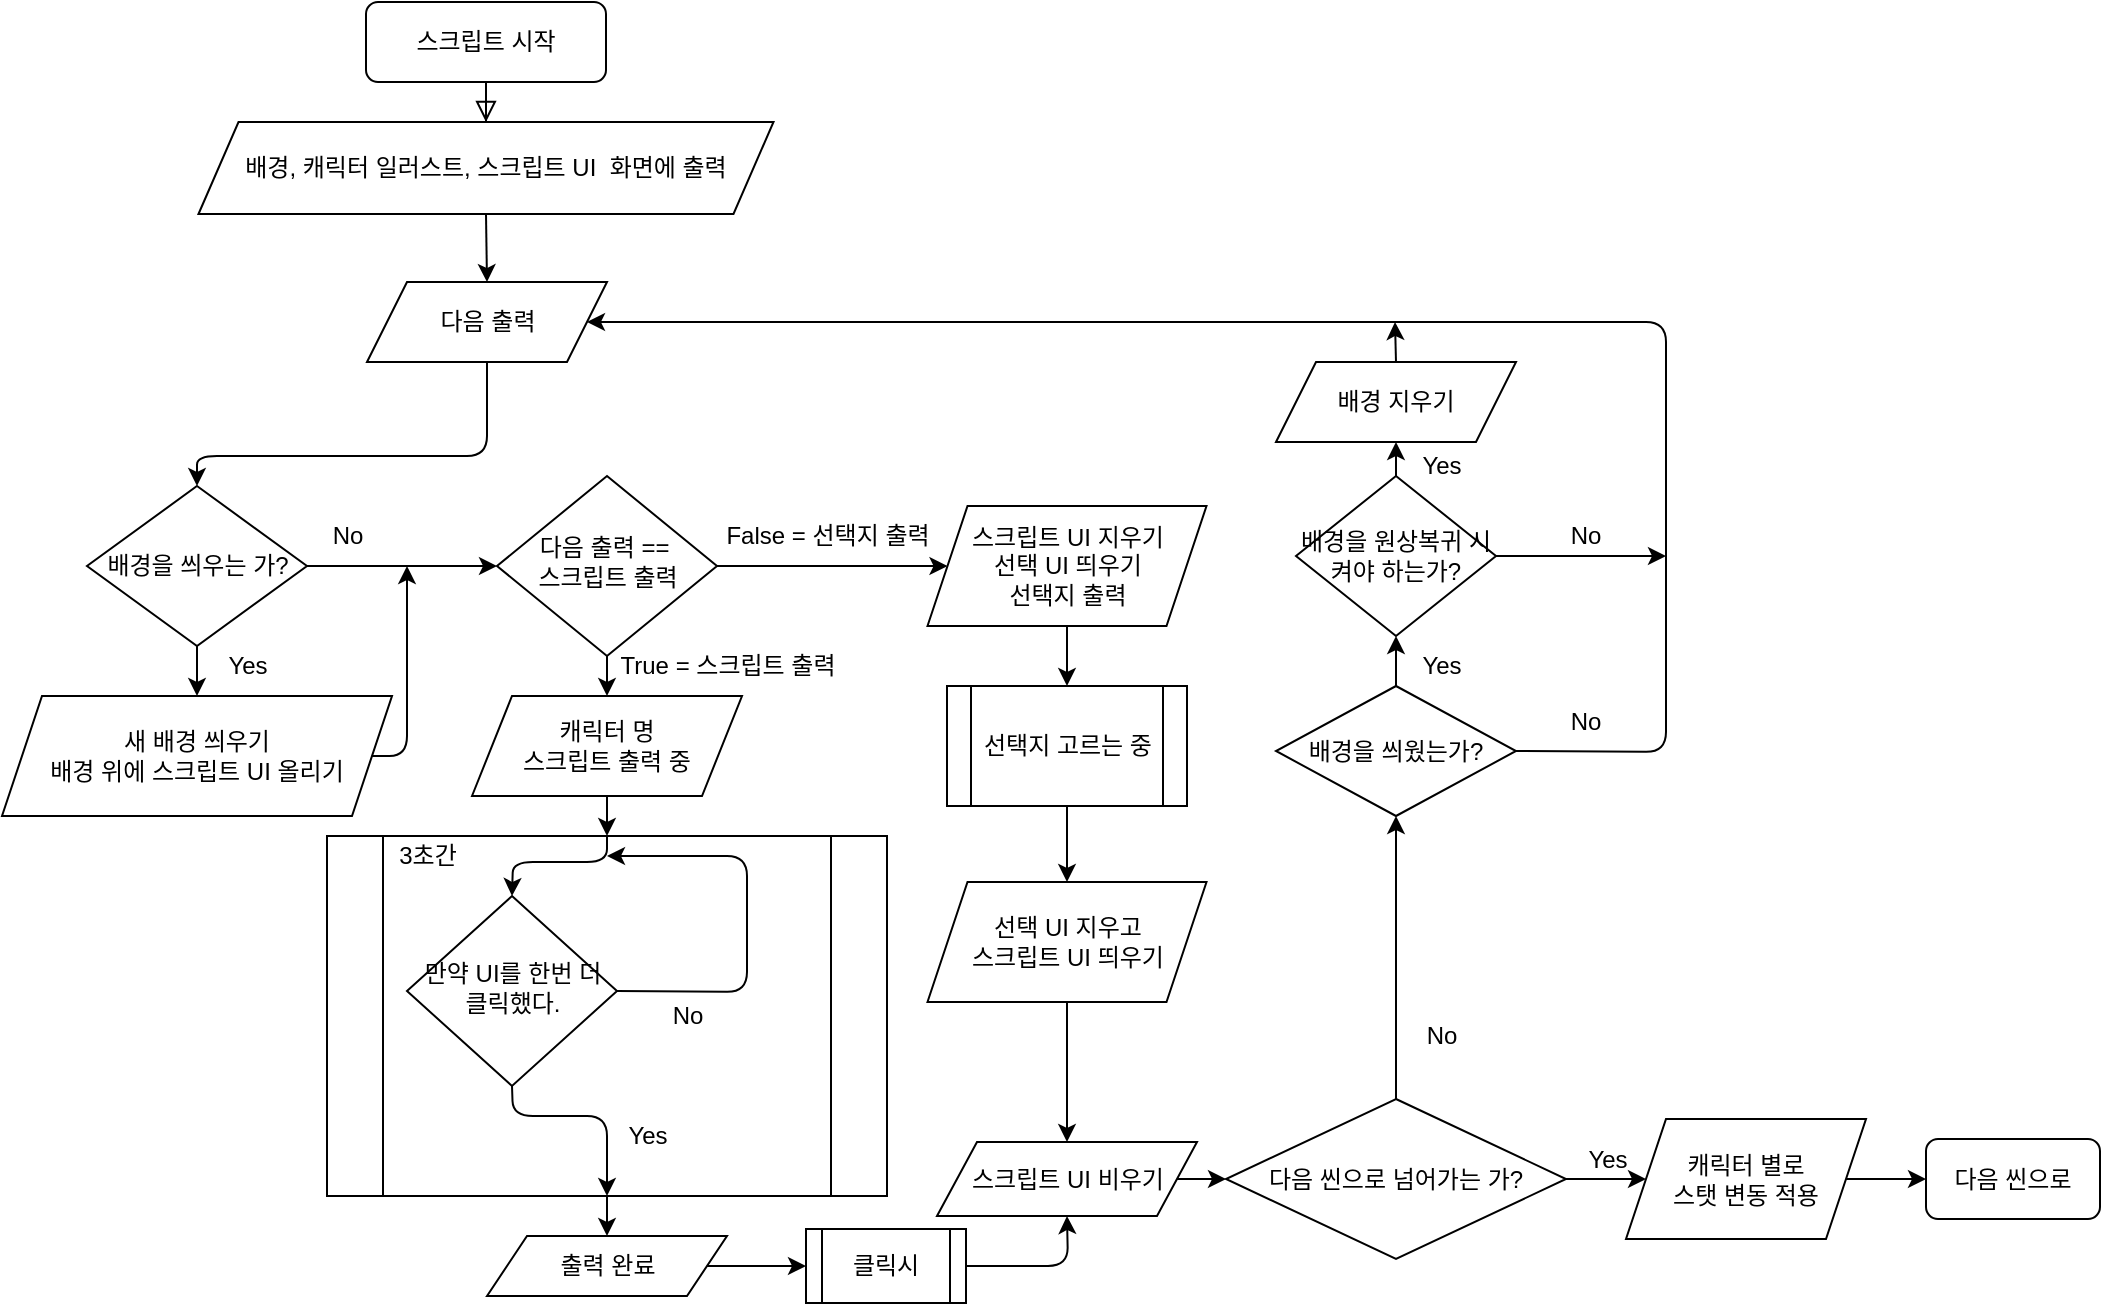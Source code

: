 <mxfile version="13.7.7" type="google"><diagram id="C5RBs43oDa-KdzZeNtuy" name="Page-1"><mxGraphModel dx="2123" dy="685" grid="1" gridSize="10" guides="1" tooltips="1" connect="1" arrows="1" fold="1" page="1" pageScale="1" pageWidth="827" pageHeight="1169" math="0" shadow="0"><root><mxCell id="WIyWlLk6GJQsqaUBKTNV-0"/><mxCell id="WIyWlLk6GJQsqaUBKTNV-1" parent="WIyWlLk6GJQsqaUBKTNV-0"/><mxCell id="WIyWlLk6GJQsqaUBKTNV-2" value="" style="rounded=0;html=1;jettySize=auto;orthogonalLoop=1;fontSize=11;endArrow=block;endFill=0;endSize=8;strokeWidth=1;shadow=0;labelBackgroundColor=none;edgeStyle=orthogonalEdgeStyle;entryX=0.5;entryY=0;entryDx=0;entryDy=0;" parent="WIyWlLk6GJQsqaUBKTNV-1" source="WIyWlLk6GJQsqaUBKTNV-3" target="voKBJV_vKw3d56ywoL4r-0" edge="1"><mxGeometry relative="1" as="geometry"><mxPoint x="220" y="220" as="targetPoint"/></mxGeometry></mxCell><mxCell id="WIyWlLk6GJQsqaUBKTNV-3" value="스크립트 시작" style="rounded=1;whiteSpace=wrap;html=1;fontSize=12;glass=0;strokeWidth=1;shadow=0;" parent="WIyWlLk6GJQsqaUBKTNV-1" vertex="1"><mxGeometry x="160" y="170" width="120" height="40" as="geometry"/></mxCell><mxCell id="WIyWlLk6GJQsqaUBKTNV-6" value="다음 출력 ==&amp;nbsp;&lt;br&gt;스크립트 출력" style="rhombus;whiteSpace=wrap;html=1;shadow=0;fontFamily=Helvetica;fontSize=12;align=center;strokeWidth=1;spacing=6;spacingTop=-4;" parent="WIyWlLk6GJQsqaUBKTNV-1" vertex="1"><mxGeometry x="225.5" y="407" width="110" height="90" as="geometry"/></mxCell><mxCell id="WIyWlLk6GJQsqaUBKTNV-11" value="다음 씬으로" style="rounded=1;whiteSpace=wrap;html=1;fontSize=12;glass=0;strokeWidth=1;shadow=0;" parent="WIyWlLk6GJQsqaUBKTNV-1" vertex="1"><mxGeometry x="940" y="738.5" width="87" height="40" as="geometry"/></mxCell><mxCell id="voKBJV_vKw3d56ywoL4r-0" value="배경, 캐릭터 일러스트, 스크립트 UI&amp;nbsp; 화면에 출력" style="shape=parallelogram;perimeter=parallelogramPerimeter;whiteSpace=wrap;html=1;fixedSize=1;" parent="WIyWlLk6GJQsqaUBKTNV-1" vertex="1"><mxGeometry x="76.25" y="230" width="287.5" height="46" as="geometry"/></mxCell><mxCell id="voKBJV_vKw3d56ywoL4r-1" value="" style="endArrow=classic;html=1;exitX=0.5;exitY=1;exitDx=0;exitDy=0;entryX=0.5;entryY=0;entryDx=0;entryDy=0;" parent="WIyWlLk6GJQsqaUBKTNV-1" source="voKBJV_vKw3d56ywoL4r-27" target="voKBJV_vKw3d56ywoL4r-22" edge="1"><mxGeometry width="50" height="50" relative="1" as="geometry"><mxPoint x="330.5" y="397" as="sourcePoint"/><mxPoint x="90.5" y="397" as="targetPoint"/><Array as="points"><mxPoint x="220.5" y="397"/><mxPoint x="75.5" y="397"/></Array></mxGeometry></mxCell><mxCell id="voKBJV_vKw3d56ywoL4r-2" value="캐릭터 명&lt;br&gt;스크립트 출력 중" style="shape=parallelogram;perimeter=parallelogramPerimeter;whiteSpace=wrap;html=1;fixedSize=1;" parent="WIyWlLk6GJQsqaUBKTNV-1" vertex="1"><mxGeometry x="213" y="517" width="135" height="50" as="geometry"/></mxCell><mxCell id="voKBJV_vKw3d56ywoL4r-3" value="" style="endArrow=classic;html=1;exitX=0.5;exitY=1;exitDx=0;exitDy=0;entryX=0.5;entryY=0;entryDx=0;entryDy=0;" parent="WIyWlLk6GJQsqaUBKTNV-1" source="WIyWlLk6GJQsqaUBKTNV-6" target="voKBJV_vKw3d56ywoL4r-2" edge="1"><mxGeometry width="50" height="50" relative="1" as="geometry"><mxPoint x="390.5" y="507" as="sourcePoint"/><mxPoint x="440.5" y="457" as="targetPoint"/></mxGeometry></mxCell><mxCell id="voKBJV_vKw3d56ywoL4r-5" value="" style="group" parent="WIyWlLk6GJQsqaUBKTNV-1" vertex="1" connectable="0"><mxGeometry x="140.5" y="587" width="280" height="180" as="geometry"/></mxCell><mxCell id="voKBJV_vKw3d56ywoL4r-4" value="" style="shape=process;whiteSpace=wrap;html=1;backgroundOutline=1;" parent="voKBJV_vKw3d56ywoL4r-5" vertex="1"><mxGeometry width="280" height="180" as="geometry"/></mxCell><mxCell id="WIyWlLk6GJQsqaUBKTNV-10" value="만약 UI를 한번 더 클릭했다." style="rhombus;whiteSpace=wrap;html=1;shadow=0;fontFamily=Helvetica;fontSize=12;align=center;strokeWidth=1;spacing=6;spacingTop=-4;" parent="voKBJV_vKw3d56ywoL4r-5" vertex="1"><mxGeometry x="40" y="30" width="105" height="95" as="geometry"/></mxCell><mxCell id="voKBJV_vKw3d56ywoL4r-6" value="3초간" style="text;html=1;strokeColor=none;fillColor=none;align=center;verticalAlign=middle;whiteSpace=wrap;rounded=0;" parent="voKBJV_vKw3d56ywoL4r-5" vertex="1"><mxGeometry x="30" width="40" height="20" as="geometry"/></mxCell><mxCell id="voKBJV_vKw3d56ywoL4r-9" value="" style="endArrow=classic;html=1;exitX=0.5;exitY=0;exitDx=0;exitDy=0;entryX=0.5;entryY=0;entryDx=0;entryDy=0;" parent="voKBJV_vKw3d56ywoL4r-5" source="voKBJV_vKw3d56ywoL4r-4" target="WIyWlLk6GJQsqaUBKTNV-10" edge="1"><mxGeometry width="50" height="50" relative="1" as="geometry"><mxPoint x="250" y="50" as="sourcePoint"/><mxPoint x="300" as="targetPoint"/><Array as="points"><mxPoint x="140" y="13"/><mxPoint x="93" y="13"/></Array></mxGeometry></mxCell><mxCell id="voKBJV_vKw3d56ywoL4r-10" value="" style="endArrow=classic;html=1;exitX=0.5;exitY=1;exitDx=0;exitDy=0;entryX=0.5;entryY=1;entryDx=0;entryDy=0;" parent="voKBJV_vKw3d56ywoL4r-5" source="WIyWlLk6GJQsqaUBKTNV-10" target="voKBJV_vKw3d56ywoL4r-4" edge="1"><mxGeometry width="50" height="50" relative="1" as="geometry"><mxPoint x="250" y="50" as="sourcePoint"/><mxPoint x="300" as="targetPoint"/><Array as="points"><mxPoint x="93" y="140"/><mxPoint x="140" y="140"/></Array></mxGeometry></mxCell><mxCell id="voKBJV_vKw3d56ywoL4r-11" value="" style="endArrow=classic;html=1;exitX=1;exitY=0.5;exitDx=0;exitDy=0;" parent="voKBJV_vKw3d56ywoL4r-5" source="WIyWlLk6GJQsqaUBKTNV-10" edge="1"><mxGeometry width="50" height="50" relative="1" as="geometry"><mxPoint x="250" y="50" as="sourcePoint"/><mxPoint x="140" y="10" as="targetPoint"/><Array as="points"><mxPoint x="210" y="78"/><mxPoint x="210" y="10"/></Array></mxGeometry></mxCell><mxCell id="voKBJV_vKw3d56ywoL4r-12" value="No" style="text;html=1;strokeColor=none;fillColor=none;align=center;verticalAlign=middle;whiteSpace=wrap;rounded=0;" parent="voKBJV_vKw3d56ywoL4r-5" vertex="1"><mxGeometry x="160" y="80" width="40" height="20" as="geometry"/></mxCell><mxCell id="voKBJV_vKw3d56ywoL4r-14" value="Yes" style="text;html=1;strokeColor=none;fillColor=none;align=center;verticalAlign=middle;whiteSpace=wrap;rounded=0;" parent="voKBJV_vKw3d56ywoL4r-5" vertex="1"><mxGeometry x="140" y="140" width="40" height="20" as="geometry"/></mxCell><mxCell id="voKBJV_vKw3d56ywoL4r-7" value="출력 완료" style="shape=parallelogram;perimeter=parallelogramPerimeter;whiteSpace=wrap;html=1;fixedSize=1;" parent="WIyWlLk6GJQsqaUBKTNV-1" vertex="1"><mxGeometry x="220.5" y="787" width="120" height="30" as="geometry"/></mxCell><mxCell id="voKBJV_vKw3d56ywoL4r-8" value="" style="endArrow=classic;html=1;exitX=0.5;exitY=1;exitDx=0;exitDy=0;entryX=0.5;entryY=0;entryDx=0;entryDy=0;" parent="WIyWlLk6GJQsqaUBKTNV-1" source="voKBJV_vKw3d56ywoL4r-2" target="voKBJV_vKw3d56ywoL4r-4" edge="1"><mxGeometry width="50" height="50" relative="1" as="geometry"><mxPoint x="390.5" y="637" as="sourcePoint"/><mxPoint x="440.5" y="587" as="targetPoint"/></mxGeometry></mxCell><mxCell id="voKBJV_vKw3d56ywoL4r-15" value="" style="endArrow=classic;html=1;exitX=0.5;exitY=1;exitDx=0;exitDy=0;entryX=0.5;entryY=0;entryDx=0;entryDy=0;" parent="WIyWlLk6GJQsqaUBKTNV-1" source="voKBJV_vKw3d56ywoL4r-4" target="voKBJV_vKw3d56ywoL4r-7" edge="1"><mxGeometry width="50" height="50" relative="1" as="geometry"><mxPoint x="390.5" y="637" as="sourcePoint"/><mxPoint x="440.5" y="587" as="targetPoint"/></mxGeometry></mxCell><mxCell id="voKBJV_vKw3d56ywoL4r-16" value="" style="endArrow=classic;html=1;exitX=1;exitY=0.5;exitDx=0;exitDy=0;entryX=0;entryY=0.5;entryDx=0;entryDy=0;" parent="WIyWlLk6GJQsqaUBKTNV-1" source="WIyWlLk6GJQsqaUBKTNV-6" target="voKBJV_vKw3d56ywoL4r-20" edge="1"><mxGeometry width="50" height="50" relative="1" as="geometry"><mxPoint x="370.5" y="587" as="sourcePoint"/><mxPoint x="480.5" y="452" as="targetPoint"/></mxGeometry></mxCell><mxCell id="voKBJV_vKw3d56ywoL4r-17" value="False = 선택지 출력" style="text;html=1;strokeColor=none;fillColor=none;align=center;verticalAlign=middle;whiteSpace=wrap;rounded=0;" parent="WIyWlLk6GJQsqaUBKTNV-1" vertex="1"><mxGeometry x="330.5" y="427" width="120" height="20" as="geometry"/></mxCell><mxCell id="voKBJV_vKw3d56ywoL4r-19" value="True = 스크립트 출력" style="text;html=1;strokeColor=none;fillColor=none;align=center;verticalAlign=middle;whiteSpace=wrap;rounded=0;" parent="WIyWlLk6GJQsqaUBKTNV-1" vertex="1"><mxGeometry x="280.5" y="492" width="120" height="20" as="geometry"/></mxCell><mxCell id="voKBJV_vKw3d56ywoL4r-20" value="스크립트 UI 지우기&lt;br&gt;선택 UI 띄우기&lt;br&gt;선택지 출력" style="shape=parallelogram;perimeter=parallelogramPerimeter;whiteSpace=wrap;html=1;fixedSize=1;" parent="WIyWlLk6GJQsqaUBKTNV-1" vertex="1"><mxGeometry x="440.75" y="422" width="139.5" height="60" as="geometry"/></mxCell><mxCell id="voKBJV_vKw3d56ywoL4r-22" value="배경을 씌우는 가?" style="rhombus;whiteSpace=wrap;html=1;" parent="WIyWlLk6GJQsqaUBKTNV-1" vertex="1"><mxGeometry x="20.5" y="412" width="110" height="80" as="geometry"/></mxCell><mxCell id="voKBJV_vKw3d56ywoL4r-23" value="새 배경 씌우기&lt;br&gt;배경 위에 스크립트 UI 올리기" style="shape=parallelogram;perimeter=parallelogramPerimeter;whiteSpace=wrap;html=1;fixedSize=1;" parent="WIyWlLk6GJQsqaUBKTNV-1" vertex="1"><mxGeometry x="-22" y="517" width="195" height="60" as="geometry"/></mxCell><mxCell id="voKBJV_vKw3d56ywoL4r-24" value="" style="endArrow=classic;html=1;exitX=0.5;exitY=1;exitDx=0;exitDy=0;entryX=0.5;entryY=0;entryDx=0;entryDy=0;" parent="WIyWlLk6GJQsqaUBKTNV-1" source="voKBJV_vKw3d56ywoL4r-22" target="voKBJV_vKw3d56ywoL4r-23" edge="1"><mxGeometry width="50" height="50" relative="1" as="geometry"><mxPoint x="470.5" y="547" as="sourcePoint"/><mxPoint x="520.5" y="497" as="targetPoint"/></mxGeometry></mxCell><mxCell id="voKBJV_vKw3d56ywoL4r-25" value="" style="endArrow=classic;html=1;exitX=1;exitY=0.5;exitDx=0;exitDy=0;" parent="WIyWlLk6GJQsqaUBKTNV-1" source="voKBJV_vKw3d56ywoL4r-23" edge="1"><mxGeometry width="50" height="50" relative="1" as="geometry"><mxPoint x="470.5" y="567" as="sourcePoint"/><mxPoint x="180.5" y="452" as="targetPoint"/><Array as="points"><mxPoint x="180.5" y="547"/></Array></mxGeometry></mxCell><mxCell id="voKBJV_vKw3d56ywoL4r-26" value="" style="endArrow=classic;html=1;exitX=1;exitY=0.5;exitDx=0;exitDy=0;entryX=0;entryY=0.5;entryDx=0;entryDy=0;" parent="WIyWlLk6GJQsqaUBKTNV-1" source="voKBJV_vKw3d56ywoL4r-22" target="WIyWlLk6GJQsqaUBKTNV-6" edge="1"><mxGeometry width="50" height="50" relative="1" as="geometry"><mxPoint x="470.5" y="567" as="sourcePoint"/><mxPoint x="520.5" y="517" as="targetPoint"/></mxGeometry></mxCell><mxCell id="voKBJV_vKw3d56ywoL4r-27" value="다음 출력" style="shape=parallelogram;perimeter=parallelogramPerimeter;whiteSpace=wrap;html=1;fixedSize=1;" parent="WIyWlLk6GJQsqaUBKTNV-1" vertex="1"><mxGeometry x="160.5" y="310" width="120" height="40" as="geometry"/></mxCell><mxCell id="voKBJV_vKw3d56ywoL4r-28" value="" style="endArrow=classic;html=1;exitX=0.5;exitY=1;exitDx=0;exitDy=0;entryX=0.5;entryY=0;entryDx=0;entryDy=0;" parent="WIyWlLk6GJQsqaUBKTNV-1" source="voKBJV_vKw3d56ywoL4r-0" target="voKBJV_vKw3d56ywoL4r-27" edge="1"><mxGeometry width="50" height="50" relative="1" as="geometry"><mxPoint x="220.5" y="353" as="sourcePoint"/><mxPoint x="520.5" y="527" as="targetPoint"/></mxGeometry></mxCell><mxCell id="voKBJV_vKw3d56ywoL4r-29" value="Yes" style="text;html=1;strokeColor=none;fillColor=none;align=center;verticalAlign=middle;whiteSpace=wrap;rounded=0;" parent="WIyWlLk6GJQsqaUBKTNV-1" vertex="1"><mxGeometry x="80.5" y="492" width="40" height="20" as="geometry"/></mxCell><mxCell id="voKBJV_vKw3d56ywoL4r-30" value="No" style="text;html=1;strokeColor=none;fillColor=none;align=center;verticalAlign=middle;whiteSpace=wrap;rounded=0;" parent="WIyWlLk6GJQsqaUBKTNV-1" vertex="1"><mxGeometry x="130.5" y="427" width="40" height="20" as="geometry"/></mxCell><mxCell id="voKBJV_vKw3d56ywoL4r-32" value="선택지 고르는 중" style="shape=process;whiteSpace=wrap;html=1;backgroundOutline=1;" parent="WIyWlLk6GJQsqaUBKTNV-1" vertex="1"><mxGeometry x="450.5" y="512" width="120" height="60" as="geometry"/></mxCell><mxCell id="voKBJV_vKw3d56ywoL4r-33" value="다음 씬으로 넘어가는 가?" style="rhombus;whiteSpace=wrap;html=1;" parent="WIyWlLk6GJQsqaUBKTNV-1" vertex="1"><mxGeometry x="590" y="718.5" width="170" height="80" as="geometry"/></mxCell><mxCell id="voKBJV_vKw3d56ywoL4r-35" value="" style="endArrow=classic;html=1;exitX=0.5;exitY=1;exitDx=0;exitDy=0;entryX=0.5;entryY=0;entryDx=0;entryDy=0;" parent="WIyWlLk6GJQsqaUBKTNV-1" source="voKBJV_vKw3d56ywoL4r-32" target="voKBJV_vKw3d56ywoL4r-54" edge="1"><mxGeometry width="50" height="50" relative="1" as="geometry"><mxPoint x="470.5" y="557" as="sourcePoint"/><mxPoint x="510.5" y="747" as="targetPoint"/></mxGeometry></mxCell><mxCell id="voKBJV_vKw3d56ywoL4r-36" value="" style="endArrow=classic;html=1;exitX=0.5;exitY=1;exitDx=0;exitDy=0;entryX=0.5;entryY=0;entryDx=0;entryDy=0;" parent="WIyWlLk6GJQsqaUBKTNV-1" source="voKBJV_vKw3d56ywoL4r-20" target="voKBJV_vKw3d56ywoL4r-32" edge="1"><mxGeometry width="50" height="50" relative="1" as="geometry"><mxPoint x="470.5" y="557" as="sourcePoint"/><mxPoint x="520.5" y="507" as="targetPoint"/></mxGeometry></mxCell><mxCell id="voKBJV_vKw3d56ywoL4r-37" value="" style="endArrow=classic;html=1;exitX=1;exitY=0.5;exitDx=0;exitDy=0;entryX=0;entryY=0.5;entryDx=0;entryDy=0;" parent="WIyWlLk6GJQsqaUBKTNV-1" source="W2n2j2g389hGMox8LCj0-0" target="WIyWlLk6GJQsqaUBKTNV-11" edge="1"><mxGeometry width="50" height="50" relative="1" as="geometry"><mxPoint x="531" y="568.5" as="sourcePoint"/><mxPoint x="581" y="518.5" as="targetPoint"/></mxGeometry></mxCell><mxCell id="voKBJV_vKw3d56ywoL4r-39" value="배경을 씌웠는가?" style="rhombus;whiteSpace=wrap;html=1;" parent="WIyWlLk6GJQsqaUBKTNV-1" vertex="1"><mxGeometry x="615" y="512" width="120" height="65" as="geometry"/></mxCell><mxCell id="voKBJV_vKw3d56ywoL4r-40" value="" style="endArrow=classic;html=1;exitX=0.5;exitY=0;exitDx=0;exitDy=0;entryX=0.5;entryY=1;entryDx=0;entryDy=0;" parent="WIyWlLk6GJQsqaUBKTNV-1" source="voKBJV_vKw3d56ywoL4r-39" target="voKBJV_vKw3d56ywoL4r-41" edge="1"><mxGeometry width="50" height="50" relative="1" as="geometry"><mxPoint x="718" y="497" as="sourcePoint"/><mxPoint x="675" y="477" as="targetPoint"/></mxGeometry></mxCell><mxCell id="voKBJV_vKw3d56ywoL4r-41" value="&lt;font style=&quot;font-size: 12px&quot;&gt;배경을 원상복귀 시켜야 하는가?&lt;/font&gt;" style="rhombus;whiteSpace=wrap;html=1;" parent="WIyWlLk6GJQsqaUBKTNV-1" vertex="1"><mxGeometry x="625" y="407" width="100" height="80" as="geometry"/></mxCell><mxCell id="voKBJV_vKw3d56ywoL4r-42" value="Yes" style="text;html=1;strokeColor=none;fillColor=none;align=center;verticalAlign=middle;whiteSpace=wrap;rounded=0;" parent="WIyWlLk6GJQsqaUBKTNV-1" vertex="1"><mxGeometry x="761" y="738.5" width="40" height="20" as="geometry"/></mxCell><mxCell id="voKBJV_vKw3d56ywoL4r-43" value="No" style="text;html=1;strokeColor=none;fillColor=none;align=center;verticalAlign=middle;whiteSpace=wrap;rounded=0;" parent="WIyWlLk6GJQsqaUBKTNV-1" vertex="1"><mxGeometry x="677.5" y="677" width="40" height="20" as="geometry"/></mxCell><mxCell id="voKBJV_vKw3d56ywoL4r-45" value="" style="endArrow=classic;html=1;entryX=1;entryY=0.5;entryDx=0;entryDy=0;exitX=1;exitY=0.5;exitDx=0;exitDy=0;" parent="WIyWlLk6GJQsqaUBKTNV-1" source="voKBJV_vKw3d56ywoL4r-39" target="voKBJV_vKw3d56ywoL4r-27" edge="1"><mxGeometry width="50" height="50" relative="1" as="geometry"><mxPoint x="470.5" y="547" as="sourcePoint"/><mxPoint x="520.5" y="497" as="targetPoint"/><Array as="points"><mxPoint x="810" y="545"/><mxPoint x="810" y="330"/></Array></mxGeometry></mxCell><mxCell id="voKBJV_vKw3d56ywoL4r-46" value="배경 지우기" style="shape=parallelogram;perimeter=parallelogramPerimeter;whiteSpace=wrap;html=1;fixedSize=1;" parent="WIyWlLk6GJQsqaUBKTNV-1" vertex="1"><mxGeometry x="615" y="350" width="120" height="40" as="geometry"/></mxCell><mxCell id="voKBJV_vKw3d56ywoL4r-47" value="" style="endArrow=classic;html=1;entryX=0.5;entryY=1;entryDx=0;entryDy=0;exitX=0.5;exitY=0;exitDx=0;exitDy=0;" parent="WIyWlLk6GJQsqaUBKTNV-1" source="voKBJV_vKw3d56ywoL4r-41" target="voKBJV_vKw3d56ywoL4r-46" edge="1"><mxGeometry width="50" height="50" relative="1" as="geometry"><mxPoint x="587.5" y="510" as="sourcePoint"/><mxPoint x="637.5" y="460" as="targetPoint"/></mxGeometry></mxCell><mxCell id="voKBJV_vKw3d56ywoL4r-48" value="" style="endArrow=classic;html=1;exitX=1;exitY=0.5;exitDx=0;exitDy=0;" parent="WIyWlLk6GJQsqaUBKTNV-1" source="voKBJV_vKw3d56ywoL4r-41" edge="1"><mxGeometry width="50" height="50" relative="1" as="geometry"><mxPoint x="587.5" y="510" as="sourcePoint"/><mxPoint x="810" y="447" as="targetPoint"/></mxGeometry></mxCell><mxCell id="voKBJV_vKw3d56ywoL4r-49" value="" style="endArrow=classic;html=1;exitX=0.5;exitY=0;exitDx=0;exitDy=0;" parent="WIyWlLk6GJQsqaUBKTNV-1" source="voKBJV_vKw3d56ywoL4r-46" edge="1"><mxGeometry width="50" height="50" relative="1" as="geometry"><mxPoint x="587.5" y="510" as="sourcePoint"/><mxPoint x="674.5" y="330" as="targetPoint"/></mxGeometry></mxCell><mxCell id="voKBJV_vKw3d56ywoL4r-50" value="Yes" style="text;html=1;strokeColor=none;fillColor=none;align=center;verticalAlign=middle;whiteSpace=wrap;rounded=0;" parent="WIyWlLk6GJQsqaUBKTNV-1" vertex="1"><mxGeometry x="677.5" y="392" width="40" height="20" as="geometry"/></mxCell><mxCell id="voKBJV_vKw3d56ywoL4r-51" value="No" style="text;html=1;strokeColor=none;fillColor=none;align=center;verticalAlign=middle;whiteSpace=wrap;rounded=0;" parent="WIyWlLk6GJQsqaUBKTNV-1" vertex="1"><mxGeometry x="750" y="427" width="40" height="20" as="geometry"/></mxCell><mxCell id="voKBJV_vKw3d56ywoL4r-52" value="Yes" style="text;html=1;strokeColor=none;fillColor=none;align=center;verticalAlign=middle;whiteSpace=wrap;rounded=0;" parent="WIyWlLk6GJQsqaUBKTNV-1" vertex="1"><mxGeometry x="677.5" y="492" width="40" height="20" as="geometry"/></mxCell><mxCell id="voKBJV_vKw3d56ywoL4r-53" value="No" style="text;html=1;strokeColor=none;fillColor=none;align=center;verticalAlign=middle;whiteSpace=wrap;rounded=0;" parent="WIyWlLk6GJQsqaUBKTNV-1" vertex="1"><mxGeometry x="750" y="520" width="40" height="20" as="geometry"/></mxCell><mxCell id="voKBJV_vKw3d56ywoL4r-54" value="선택 UI 지우고&lt;br&gt;스크립트 UI 띄우기" style="shape=parallelogram;perimeter=parallelogramPerimeter;whiteSpace=wrap;html=1;fixedSize=1;" parent="WIyWlLk6GJQsqaUBKTNV-1" vertex="1"><mxGeometry x="440.75" y="610" width="139.5" height="60" as="geometry"/></mxCell><mxCell id="voKBJV_vKw3d56ywoL4r-55" value="클릭시" style="shape=process;whiteSpace=wrap;html=1;backgroundOutline=1;" parent="WIyWlLk6GJQsqaUBKTNV-1" vertex="1"><mxGeometry x="380" y="783.5" width="80" height="37" as="geometry"/></mxCell><mxCell id="voKBJV_vKw3d56ywoL4r-56" value="" style="endArrow=classic;html=1;exitX=1;exitY=0.5;exitDx=0;exitDy=0;entryX=0;entryY=0.5;entryDx=0;entryDy=0;" parent="WIyWlLk6GJQsqaUBKTNV-1" source="voKBJV_vKw3d56ywoL4r-7" target="voKBJV_vKw3d56ywoL4r-55" edge="1"><mxGeometry width="50" height="50" relative="1" as="geometry"><mxPoint x="330.5" y="802" as="sourcePoint"/><mxPoint x="537.5" y="747" as="targetPoint"/><Array as="points"/></mxGeometry></mxCell><mxCell id="voKBJV_vKw3d56ywoL4r-57" value="스크립트 UI 비우기" style="shape=parallelogram;perimeter=parallelogramPerimeter;whiteSpace=wrap;html=1;fixedSize=1;" parent="WIyWlLk6GJQsqaUBKTNV-1" vertex="1"><mxGeometry x="445.5" y="740" width="130" height="37" as="geometry"/></mxCell><mxCell id="voKBJV_vKw3d56ywoL4r-60" value="" style="endArrow=classic;html=1;exitX=0.5;exitY=0;exitDx=0;exitDy=0;entryX=0.5;entryY=1;entryDx=0;entryDy=0;" parent="WIyWlLk6GJQsqaUBKTNV-1" source="voKBJV_vKw3d56ywoL4r-33" target="voKBJV_vKw3d56ywoL4r-39" edge="1"><mxGeometry width="50" height="50" relative="1" as="geometry"><mxPoint x="437.5" y="570" as="sourcePoint"/><mxPoint x="487.5" y="520" as="targetPoint"/></mxGeometry></mxCell><mxCell id="voKBJV_vKw3d56ywoL4r-61" value="" style="endArrow=classic;html=1;exitX=1;exitY=0.5;exitDx=0;exitDy=0;entryX=0.5;entryY=1;entryDx=0;entryDy=0;" parent="WIyWlLk6GJQsqaUBKTNV-1" source="voKBJV_vKw3d56ywoL4r-55" target="voKBJV_vKw3d56ywoL4r-57" edge="1"><mxGeometry width="50" height="50" relative="1" as="geometry"><mxPoint x="410" y="570" as="sourcePoint"/><mxPoint x="460" y="520" as="targetPoint"/><Array as="points"><mxPoint x="511" y="802"/></Array></mxGeometry></mxCell><mxCell id="voKBJV_vKw3d56ywoL4r-62" value="" style="endArrow=classic;html=1;exitX=0.5;exitY=1;exitDx=0;exitDy=0;entryX=0.5;entryY=0;entryDx=0;entryDy=0;" parent="WIyWlLk6GJQsqaUBKTNV-1" source="voKBJV_vKw3d56ywoL4r-54" target="voKBJV_vKw3d56ywoL4r-57" edge="1"><mxGeometry width="50" height="50" relative="1" as="geometry"><mxPoint x="410" y="570" as="sourcePoint"/><mxPoint x="460" y="520" as="targetPoint"/></mxGeometry></mxCell><mxCell id="voKBJV_vKw3d56ywoL4r-63" value="" style="endArrow=classic;html=1;exitX=1;exitY=0.5;exitDx=0;exitDy=0;entryX=0;entryY=0.5;entryDx=0;entryDy=0;" parent="WIyWlLk6GJQsqaUBKTNV-1" source="voKBJV_vKw3d56ywoL4r-57" target="voKBJV_vKw3d56ywoL4r-33" edge="1"><mxGeometry width="50" height="50" relative="1" as="geometry"><mxPoint x="410" y="540" as="sourcePoint"/><mxPoint x="460" y="490" as="targetPoint"/></mxGeometry></mxCell><mxCell id="W2n2j2g389hGMox8LCj0-0" value="캐릭터 별로&lt;br&gt;스탯 변동 적용" style="shape=parallelogram;perimeter=parallelogramPerimeter;whiteSpace=wrap;html=1;fixedSize=1;" vertex="1" parent="WIyWlLk6GJQsqaUBKTNV-1"><mxGeometry x="790" y="728.5" width="120" height="60" as="geometry"/></mxCell><mxCell id="W2n2j2g389hGMox8LCj0-1" value="" style="endArrow=classic;html=1;exitX=1;exitY=0.5;exitDx=0;exitDy=0;entryX=0;entryY=0.5;entryDx=0;entryDy=0;" edge="1" parent="WIyWlLk6GJQsqaUBKTNV-1" source="voKBJV_vKw3d56ywoL4r-33" target="W2n2j2g389hGMox8LCj0-0"><mxGeometry width="50" height="50" relative="1" as="geometry"><mxPoint x="760.0" y="758.5" as="sourcePoint"/><mxPoint x="940.0" y="758.5" as="targetPoint"/></mxGeometry></mxCell></root></mxGraphModel></diagram></mxfile>